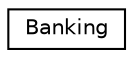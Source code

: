 digraph "Graphical Class Hierarchy"
{
 // LATEX_PDF_SIZE
  edge [fontname="Helvetica",fontsize="10",labelfontname="Helvetica",labelfontsize="10"];
  node [fontname="Helvetica",fontsize="10",shape=record];
  rankdir="LR";
  Node0 [label="Banking",height=0.2,width=0.4,color="black", fillcolor="white", style="filled",URL="$classBanking.html",tooltip=" "];
}
